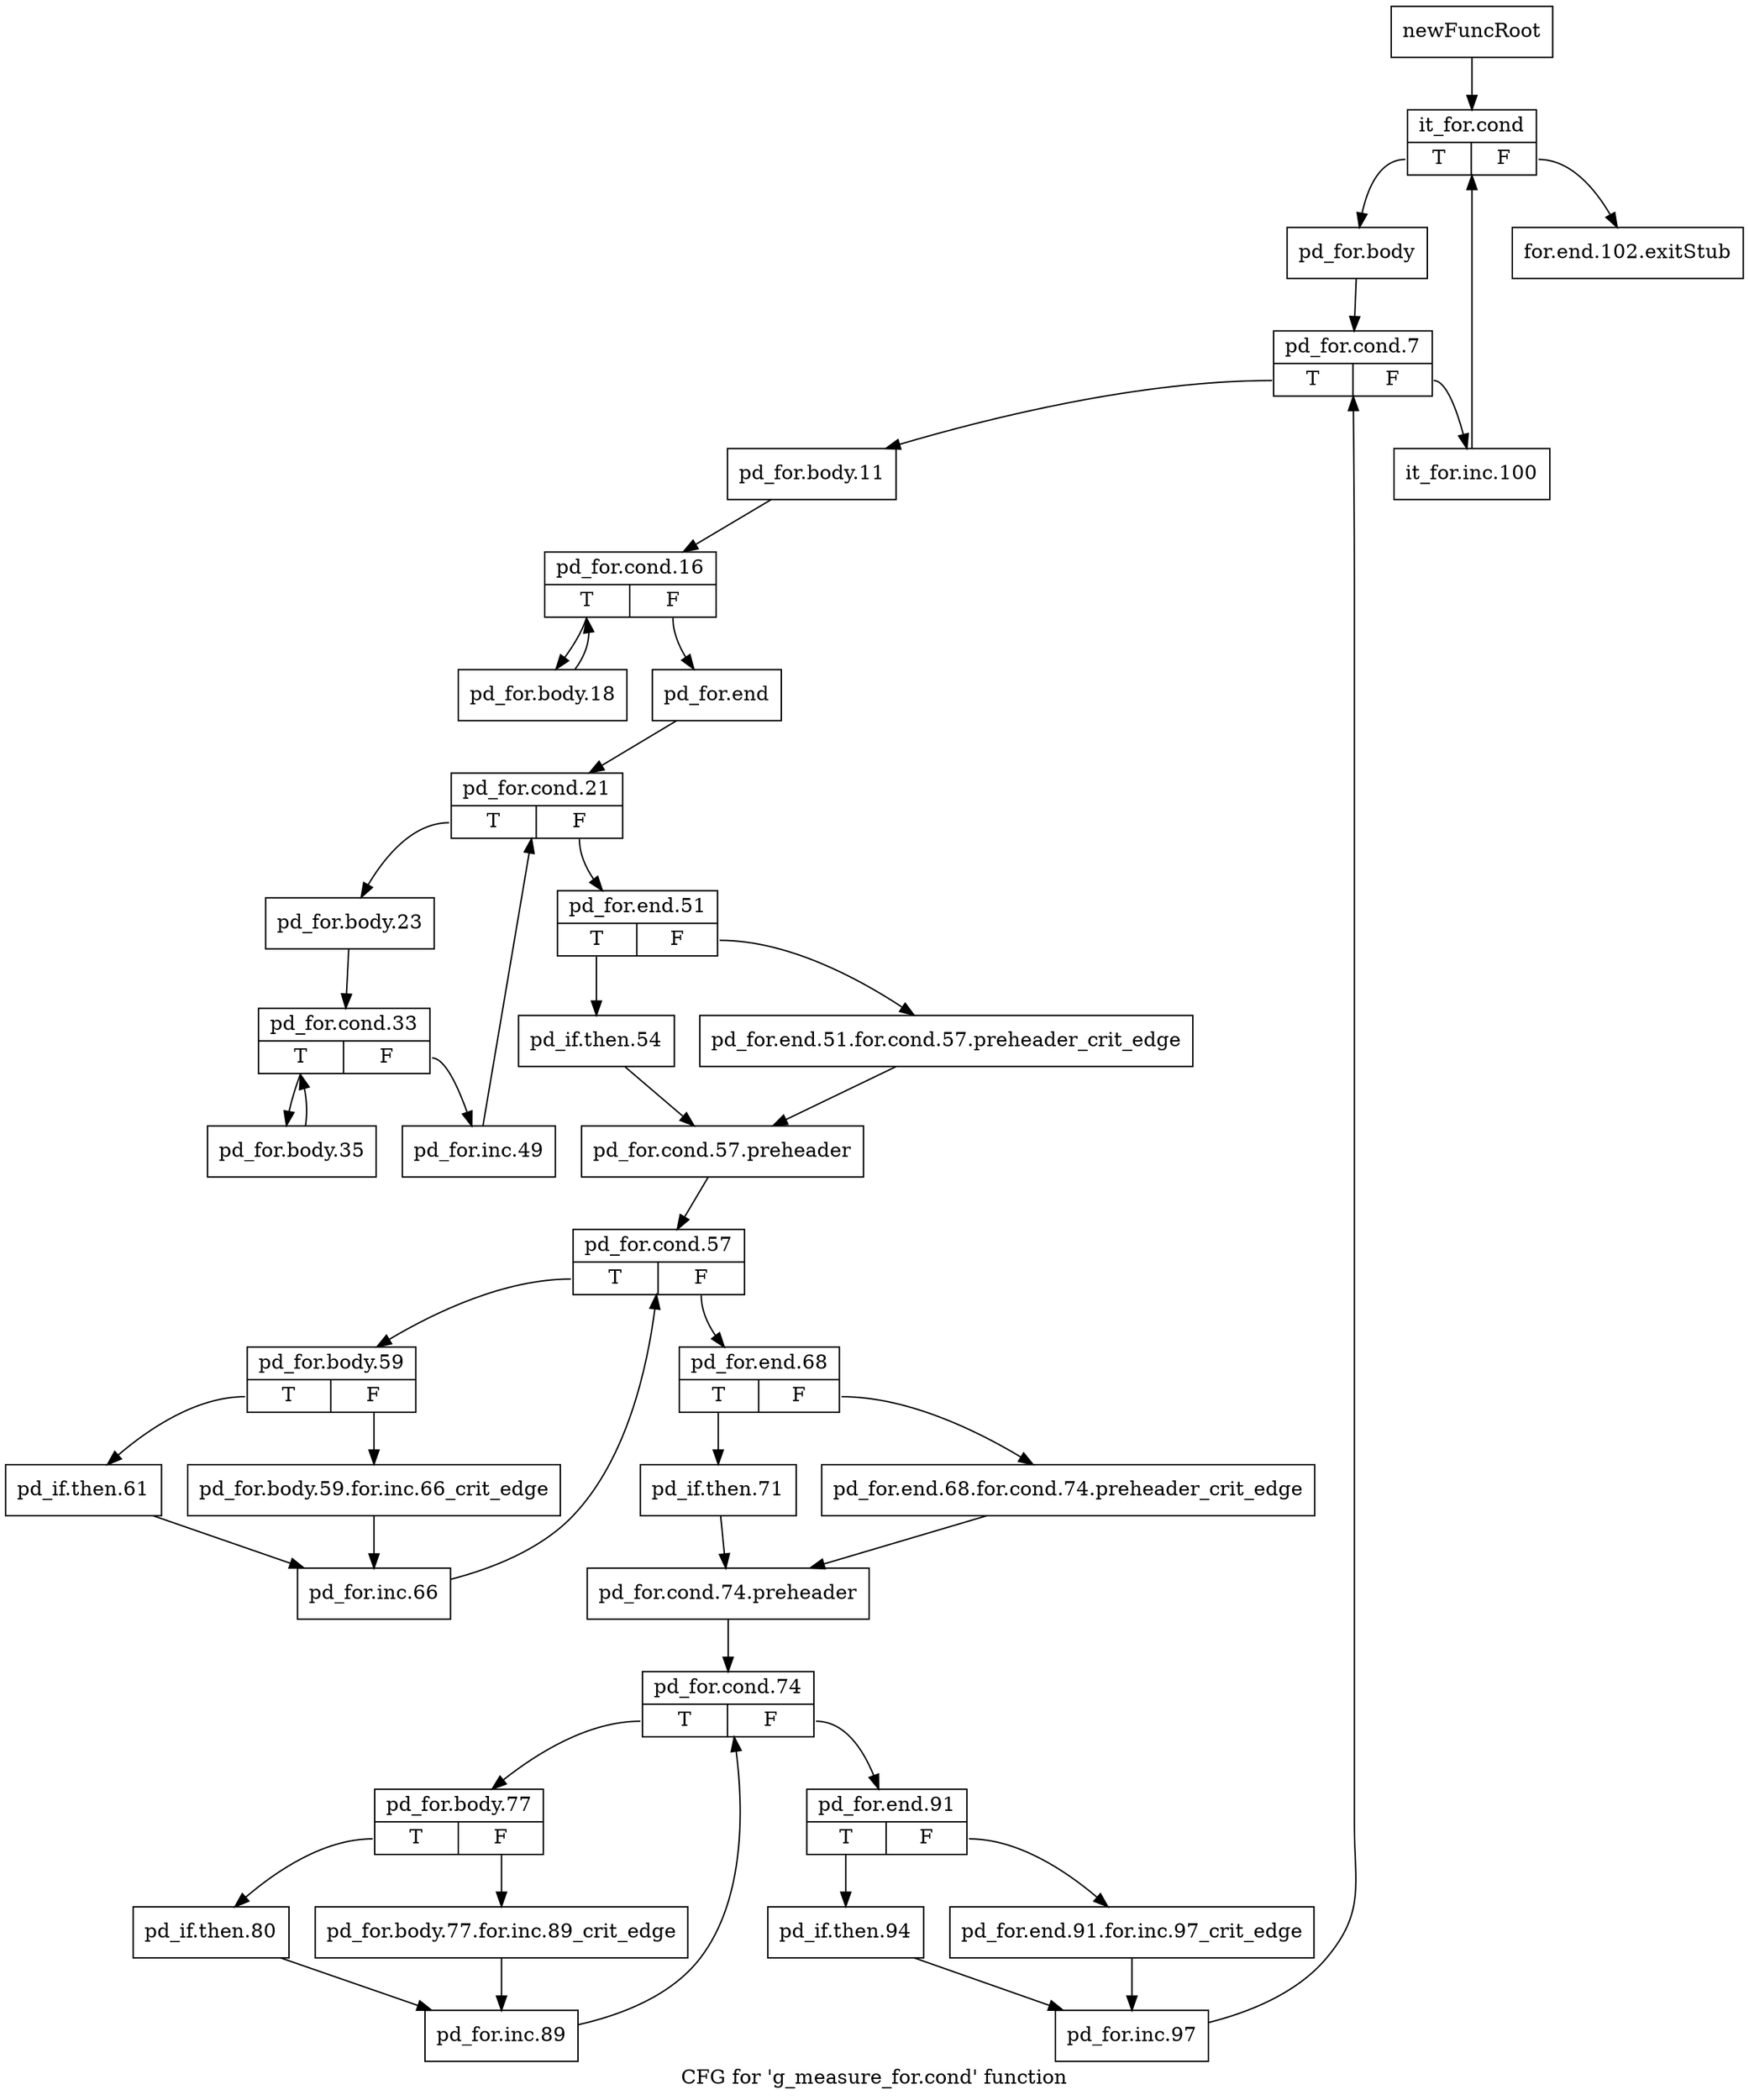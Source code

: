 digraph "CFG for 'g_measure_for.cond' function" {
	label="CFG for 'g_measure_for.cond' function";

	Node0x1a3b8f0 [shape=record,label="{newFuncRoot}"];
	Node0x1a3b8f0 -> Node0x1a3b990;
	Node0x1a3b940 [shape=record,label="{for.end.102.exitStub}"];
	Node0x1a3b990 [shape=record,label="{it_for.cond|{<s0>T|<s1>F}}"];
	Node0x1a3b990:s0 -> Node0x1a3b9e0;
	Node0x1a3b990:s1 -> Node0x1a3b940;
	Node0x1a3b9e0 [shape=record,label="{pd_for.body}"];
	Node0x1a3b9e0 -> Node0x1a3ba30;
	Node0x1a3ba30 [shape=record,label="{pd_for.cond.7|{<s0>T|<s1>F}}"];
	Node0x1a3ba30:s0 -> Node0x1a3bad0;
	Node0x1a3ba30:s1 -> Node0x1a3ba80;
	Node0x1a3ba80 [shape=record,label="{it_for.inc.100}"];
	Node0x1a3ba80 -> Node0x1a3b990;
	Node0x1a3bad0 [shape=record,label="{pd_for.body.11}"];
	Node0x1a3bad0 -> Node0x1a3bb20;
	Node0x1a3bb20 [shape=record,label="{pd_for.cond.16|{<s0>T|<s1>F}}"];
	Node0x1a3bb20:s0 -> Node0x1a3c430;
	Node0x1a3bb20:s1 -> Node0x1a3bb70;
	Node0x1a3bb70 [shape=record,label="{pd_for.end}"];
	Node0x1a3bb70 -> Node0x1a3bbc0;
	Node0x1a3bbc0 [shape=record,label="{pd_for.cond.21|{<s0>T|<s1>F}}"];
	Node0x1a3bbc0:s0 -> Node0x1a3c2f0;
	Node0x1a3bbc0:s1 -> Node0x1a3bc10;
	Node0x1a3bc10 [shape=record,label="{pd_for.end.51|{<s0>T|<s1>F}}"];
	Node0x1a3bc10:s0 -> Node0x1a3bcb0;
	Node0x1a3bc10:s1 -> Node0x1a3bc60;
	Node0x1a3bc60 [shape=record,label="{pd_for.end.51.for.cond.57.preheader_crit_edge}"];
	Node0x1a3bc60 -> Node0x1a3bd00;
	Node0x1a3bcb0 [shape=record,label="{pd_if.then.54}"];
	Node0x1a3bcb0 -> Node0x1a3bd00;
	Node0x1a3bd00 [shape=record,label="{pd_for.cond.57.preheader}"];
	Node0x1a3bd00 -> Node0x1a3bd50;
	Node0x1a3bd50 [shape=record,label="{pd_for.cond.57|{<s0>T|<s1>F}}"];
	Node0x1a3bd50:s0 -> Node0x1a3c1b0;
	Node0x1a3bd50:s1 -> Node0x1a3bda0;
	Node0x1a3bda0 [shape=record,label="{pd_for.end.68|{<s0>T|<s1>F}}"];
	Node0x1a3bda0:s0 -> Node0x1a3be40;
	Node0x1a3bda0:s1 -> Node0x1a3bdf0;
	Node0x1a3bdf0 [shape=record,label="{pd_for.end.68.for.cond.74.preheader_crit_edge}"];
	Node0x1a3bdf0 -> Node0x1a3be90;
	Node0x1a3be40 [shape=record,label="{pd_if.then.71}"];
	Node0x1a3be40 -> Node0x1a3be90;
	Node0x1a3be90 [shape=record,label="{pd_for.cond.74.preheader}"];
	Node0x1a3be90 -> Node0x1a3bee0;
	Node0x1a3bee0 [shape=record,label="{pd_for.cond.74|{<s0>T|<s1>F}}"];
	Node0x1a3bee0:s0 -> Node0x1a3c070;
	Node0x1a3bee0:s1 -> Node0x1a3bf30;
	Node0x1a3bf30 [shape=record,label="{pd_for.end.91|{<s0>T|<s1>F}}"];
	Node0x1a3bf30:s0 -> Node0x1a3bfd0;
	Node0x1a3bf30:s1 -> Node0x1a3bf80;
	Node0x1a3bf80 [shape=record,label="{pd_for.end.91.for.inc.97_crit_edge}"];
	Node0x1a3bf80 -> Node0x1a3c020;
	Node0x1a3bfd0 [shape=record,label="{pd_if.then.94}"];
	Node0x1a3bfd0 -> Node0x1a3c020;
	Node0x1a3c020 [shape=record,label="{pd_for.inc.97}"];
	Node0x1a3c020 -> Node0x1a3ba30;
	Node0x1a3c070 [shape=record,label="{pd_for.body.77|{<s0>T|<s1>F}}"];
	Node0x1a3c070:s0 -> Node0x1a3c110;
	Node0x1a3c070:s1 -> Node0x1a3c0c0;
	Node0x1a3c0c0 [shape=record,label="{pd_for.body.77.for.inc.89_crit_edge}"];
	Node0x1a3c0c0 -> Node0x1a3c160;
	Node0x1a3c110 [shape=record,label="{pd_if.then.80}"];
	Node0x1a3c110 -> Node0x1a3c160;
	Node0x1a3c160 [shape=record,label="{pd_for.inc.89}"];
	Node0x1a3c160 -> Node0x1a3bee0;
	Node0x1a3c1b0 [shape=record,label="{pd_for.body.59|{<s0>T|<s1>F}}"];
	Node0x1a3c1b0:s0 -> Node0x1a3c250;
	Node0x1a3c1b0:s1 -> Node0x1a3c200;
	Node0x1a3c200 [shape=record,label="{pd_for.body.59.for.inc.66_crit_edge}"];
	Node0x1a3c200 -> Node0x1a3c2a0;
	Node0x1a3c250 [shape=record,label="{pd_if.then.61}"];
	Node0x1a3c250 -> Node0x1a3c2a0;
	Node0x1a3c2a0 [shape=record,label="{pd_for.inc.66}"];
	Node0x1a3c2a0 -> Node0x1a3bd50;
	Node0x1a3c2f0 [shape=record,label="{pd_for.body.23}"];
	Node0x1a3c2f0 -> Node0x1a3c340;
	Node0x1a3c340 [shape=record,label="{pd_for.cond.33|{<s0>T|<s1>F}}"];
	Node0x1a3c340:s0 -> Node0x1a3c3e0;
	Node0x1a3c340:s1 -> Node0x1a3c390;
	Node0x1a3c390 [shape=record,label="{pd_for.inc.49}"];
	Node0x1a3c390 -> Node0x1a3bbc0;
	Node0x1a3c3e0 [shape=record,label="{pd_for.body.35}"];
	Node0x1a3c3e0 -> Node0x1a3c340;
	Node0x1a3c430 [shape=record,label="{pd_for.body.18}"];
	Node0x1a3c430 -> Node0x1a3bb20;
}
